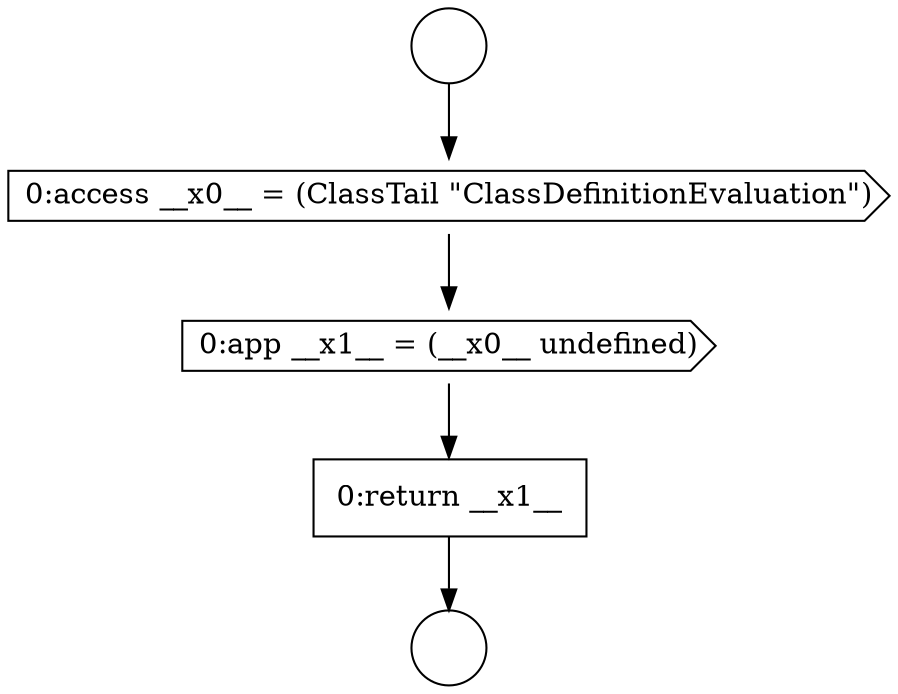 digraph {
  node8787 [shape=circle label=" " color="black" fillcolor="white" style=filled]
  node8791 [shape=none, margin=0, label=<<font color="black">
    <table border="0" cellborder="1" cellspacing="0" cellpadding="10">
      <tr><td align="left">0:return __x1__</td></tr>
    </table>
  </font>> color="black" fillcolor="white" style=filled]
  node8788 [shape=circle label=" " color="black" fillcolor="white" style=filled]
  node8789 [shape=cds, label=<<font color="black">0:access __x0__ = (ClassTail &quot;ClassDefinitionEvaluation&quot;)</font>> color="black" fillcolor="white" style=filled]
  node8790 [shape=cds, label=<<font color="black">0:app __x1__ = (__x0__ undefined)</font>> color="black" fillcolor="white" style=filled]
  node8787 -> node8789 [ color="black"]
  node8789 -> node8790 [ color="black"]
  node8790 -> node8791 [ color="black"]
  node8791 -> node8788 [ color="black"]
}
